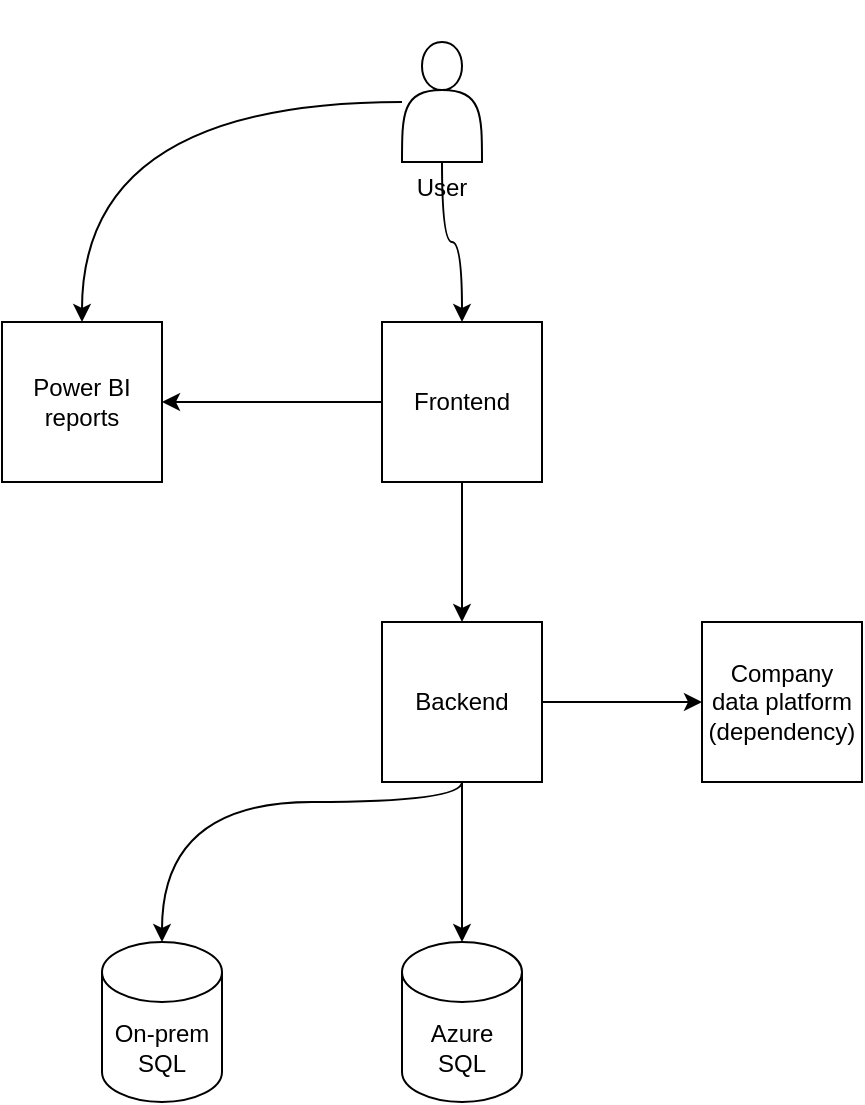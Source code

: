 <mxfile version="26.1.2" pages="2">
  <diagram name="Overordnet" id="qdAocZ9w3_DI20S5ZvKw">
    <mxGraphModel dx="2074" dy="1121" grid="1" gridSize="10" guides="1" tooltips="1" connect="1" arrows="1" fold="1" page="1" pageScale="1" pageWidth="827" pageHeight="1169" background="#ffffff" math="0" shadow="0">
      <root>
        <mxCell id="0" />
        <mxCell id="1" parent="0" />
        <mxCell id="VAxwV8tAwQcbbBPZyGfZ-7" style="edgeStyle=orthogonalEdgeStyle;rounded=0;orthogonalLoop=1;jettySize=auto;html=1;entryX=1;entryY=0.5;entryDx=0;entryDy=0;curved=1;" edge="1" parent="1" source="VAxwV8tAwQcbbBPZyGfZ-1" target="VAxwV8tAwQcbbBPZyGfZ-6">
          <mxGeometry relative="1" as="geometry" />
        </mxCell>
        <mxCell id="VAxwV8tAwQcbbBPZyGfZ-8" style="edgeStyle=orthogonalEdgeStyle;rounded=0;orthogonalLoop=1;jettySize=auto;html=1;entryX=0.5;entryY=0;entryDx=0;entryDy=0;curved=1;" edge="1" parent="1" source="VAxwV8tAwQcbbBPZyGfZ-1" target="VAxwV8tAwQcbbBPZyGfZ-2">
          <mxGeometry relative="1" as="geometry" />
        </mxCell>
        <mxCell id="VAxwV8tAwQcbbBPZyGfZ-1" value="Frontend" style="whiteSpace=wrap;html=1;aspect=fixed;" vertex="1" parent="1">
          <mxGeometry x="390" y="290" width="80" height="80" as="geometry" />
        </mxCell>
        <mxCell id="VAxwV8tAwQcbbBPZyGfZ-11" style="edgeStyle=orthogonalEdgeStyle;rounded=0;orthogonalLoop=1;jettySize=auto;html=1;curved=1;" edge="1" parent="1" source="VAxwV8tAwQcbbBPZyGfZ-2" target="VAxwV8tAwQcbbBPZyGfZ-5">
          <mxGeometry relative="1" as="geometry" />
        </mxCell>
        <mxCell id="VAxwV8tAwQcbbBPZyGfZ-2" value="Backend" style="whiteSpace=wrap;html=1;aspect=fixed;" vertex="1" parent="1">
          <mxGeometry x="390" y="440" width="80" height="80" as="geometry" />
        </mxCell>
        <mxCell id="VAxwV8tAwQcbbBPZyGfZ-3" value="On-prem SQL" style="shape=cylinder3;whiteSpace=wrap;html=1;boundedLbl=1;backgroundOutline=1;size=15;" vertex="1" parent="1">
          <mxGeometry x="250" y="600" width="60" height="80" as="geometry" />
        </mxCell>
        <mxCell id="VAxwV8tAwQcbbBPZyGfZ-4" value="Azure SQL" style="shape=cylinder3;whiteSpace=wrap;html=1;boundedLbl=1;backgroundOutline=1;size=15;" vertex="1" parent="1">
          <mxGeometry x="400" y="600" width="60" height="80" as="geometry" />
        </mxCell>
        <mxCell id="VAxwV8tAwQcbbBPZyGfZ-5" value="Company data platform (dependency)" style="whiteSpace=wrap;html=1;aspect=fixed;" vertex="1" parent="1">
          <mxGeometry x="550" y="440" width="80" height="80" as="geometry" />
        </mxCell>
        <mxCell id="VAxwV8tAwQcbbBPZyGfZ-6" value="Power BI reports" style="whiteSpace=wrap;html=1;aspect=fixed;" vertex="1" parent="1">
          <mxGeometry x="200" y="290" width="80" height="80" as="geometry" />
        </mxCell>
        <mxCell id="VAxwV8tAwQcbbBPZyGfZ-9" style="edgeStyle=orthogonalEdgeStyle;rounded=0;orthogonalLoop=1;jettySize=auto;html=1;entryX=0.5;entryY=0;entryDx=0;entryDy=0;entryPerimeter=0;curved=1;" edge="1" parent="1" source="VAxwV8tAwQcbbBPZyGfZ-2" target="VAxwV8tAwQcbbBPZyGfZ-4">
          <mxGeometry relative="1" as="geometry" />
        </mxCell>
        <mxCell id="VAxwV8tAwQcbbBPZyGfZ-10" style="edgeStyle=orthogonalEdgeStyle;rounded=0;orthogonalLoop=1;jettySize=auto;html=1;entryX=0.5;entryY=0;entryDx=0;entryDy=0;entryPerimeter=0;curved=1;" edge="1" parent="1" source="VAxwV8tAwQcbbBPZyGfZ-2" target="VAxwV8tAwQcbbBPZyGfZ-3">
          <mxGeometry relative="1" as="geometry">
            <Array as="points">
              <mxPoint x="430" y="530" />
              <mxPoint x="280" y="530" />
            </Array>
          </mxGeometry>
        </mxCell>
        <mxCell id="VAxwV8tAwQcbbBPZyGfZ-13" style="edgeStyle=orthogonalEdgeStyle;rounded=0;orthogonalLoop=1;jettySize=auto;html=1;entryX=0.5;entryY=0;entryDx=0;entryDy=0;strokeColor=default;curved=1;" edge="1" parent="1" source="VAxwV8tAwQcbbBPZyGfZ-12" target="VAxwV8tAwQcbbBPZyGfZ-1">
          <mxGeometry relative="1" as="geometry" />
        </mxCell>
        <mxCell id="VAxwV8tAwQcbbBPZyGfZ-14" style="edgeStyle=orthogonalEdgeStyle;rounded=0;orthogonalLoop=1;jettySize=auto;html=1;entryX=0.5;entryY=0;entryDx=0;entryDy=0;strokeColor=default;curved=1;" edge="1" parent="1" source="VAxwV8tAwQcbbBPZyGfZ-12" target="VAxwV8tAwQcbbBPZyGfZ-6">
          <mxGeometry relative="1" as="geometry" />
        </mxCell>
        <mxCell id="VAxwV8tAwQcbbBPZyGfZ-12" value="&lt;div&gt;&lt;br&gt;&lt;/div&gt;&lt;div&gt;&lt;br&gt;&lt;/div&gt;&lt;div&gt;&lt;br&gt;&lt;/div&gt;&lt;div&gt;&lt;br&gt;&lt;/div&gt;&lt;div&gt;&lt;br&gt;&lt;/div&gt;&lt;div&gt;&lt;br&gt;&lt;/div&gt;User" style="shape=actor;whiteSpace=wrap;html=1;" vertex="1" parent="1">
          <mxGeometry x="400" y="150" width="40" height="60" as="geometry" />
        </mxCell>
      </root>
    </mxGraphModel>
  </diagram>
  <diagram id="WuZE2obU667PfoAZInzC" name="Network">
    <mxGraphModel dx="1004" dy="2359" grid="1" gridSize="10" guides="1" tooltips="1" connect="1" arrows="1" fold="1" page="1" pageScale="1" pageWidth="827" pageHeight="1169" background="#ffffff" math="0" shadow="0">
      <root>
        <mxCell id="0" />
        <mxCell id="1" parent="0" />
        <mxCell id="F-NYNapNltWUtOy8K59R-53" value="Company data platform&amp;nbsp;&lt;div&gt;(dependency)&lt;/div&gt;" style="rounded=0;whiteSpace=wrap;html=1;verticalAlign=top;fontSize=17;fillColor=#D9D9D9;" vertex="1" parent="1">
          <mxGeometry x="631" y="770" width="350" height="320" as="geometry" />
        </mxCell>
        <mxCell id="F-NYNapNltWUtOy8K59R-28" value="" style="group" vertex="1" connectable="0" parent="1">
          <mxGeometry x="30" y="415" width="390" height="170" as="geometry" />
        </mxCell>
        <mxCell id="F-NYNapNltWUtOy8K59R-24" value="Frontend-dev - 10.0.0.1/27" style="rounded=0;whiteSpace=wrap;html=1;verticalAlign=top;fontSize=17;" vertex="1" parent="F-NYNapNltWUtOy8K59R-28">
          <mxGeometry width="390" height="170" as="geometry" />
        </mxCell>
        <mxCell id="F-NYNapNltWUtOy8K59R-3" value="&lt;font style=&quot;font-size: 13px;&quot;&gt;Frontend-dev-appsvc&lt;/font&gt;&lt;div&gt;&lt;font style=&quot;font-size: 13px;&quot;&gt;10.0.0.2&lt;/font&gt;&lt;/div&gt;" style="image;aspect=fixed;html=1;points=[];align=center;fontSize=12;image=img/lib/azure2/app_services/App_Services.svg;" vertex="1" parent="F-NYNapNltWUtOy8K59R-28">
          <mxGeometry x="81.5" y="53" width="64" height="64" as="geometry" />
        </mxCell>
        <mxCell id="F-NYNapNltWUtOy8K59R-5" value="Frontend-dev-keyvault" style="image;aspect=fixed;html=1;points=[];align=center;fontSize=12;image=img/lib/azure2/security/Key_Vaults.svg;" vertex="1" parent="F-NYNapNltWUtOy8K59R-28">
          <mxGeometry x="281.5" y="49" width="68" height="68" as="geometry" />
        </mxCell>
        <mxCell id="F-NYNapNltWUtOy8K59R-25" value="" style="verticalLabelPosition=bottom;html=1;verticalAlign=top;align=center;strokeColor=none;fillColor=#00BEF2;shape=mxgraph.azure.virtual_network;pointerEvents=1;" vertex="1" parent="F-NYNapNltWUtOy8K59R-28">
          <mxGeometry x="11.5" y="9" width="50" height="27.5" as="geometry" />
        </mxCell>
        <mxCell id="F-NYNapNltWUtOy8K59R-27" style="edgeStyle=orthogonalEdgeStyle;rounded=0;orthogonalLoop=1;jettySize=auto;html=1;entryX=0;entryY=0.529;entryDx=0;entryDy=0;entryPerimeter=0;" edge="1" parent="F-NYNapNltWUtOy8K59R-28" source="F-NYNapNltWUtOy8K59R-3" target="F-NYNapNltWUtOy8K59R-5">
          <mxGeometry relative="1" as="geometry" />
        </mxCell>
        <mxCell id="F-NYNapNltWUtOy8K59R-62" style="edgeStyle=orthogonalEdgeStyle;rounded=0;orthogonalLoop=1;jettySize=auto;html=1;" edge="1" parent="1" source="F-NYNapNltWUtOy8K59R-11" target="F-NYNapNltWUtOy8K59R-57">
          <mxGeometry relative="1" as="geometry">
            <Array as="points">
              <mxPoint x="679" y="640" />
            </Array>
          </mxGeometry>
        </mxCell>
        <mxCell id="F-NYNapNltWUtOy8K59R-63" value="HTTPS 443 - backend API access" style="edgeLabel;html=1;align=center;verticalAlign=middle;resizable=0;points=[];" vertex="1" connectable="0" parent="F-NYNapNltWUtOy8K59R-62">
          <mxGeometry x="-0.42" y="2" relative="1" as="geometry">
            <mxPoint as="offset" />
          </mxGeometry>
        </mxCell>
        <mxCell id="F-NYNapNltWUtOy8K59R-11" value="Dev workspace" style="rounded=0;whiteSpace=wrap;html=1;verticalAlign=top;fontSize=17;" vertex="1" parent="1">
          <mxGeometry x="530" y="415" width="297" height="170" as="geometry" />
        </mxCell>
        <mxCell id="F-NYNapNltWUtOy8K59R-1" value="Report 1" style="image;aspect=fixed;html=1;points=[];align=center;fontSize=12;image=img/lib/azure2/analytics/Power_BI_Embedded.svg;" vertex="1" parent="1">
          <mxGeometry x="580" y="465" width="51" height="68" as="geometry" />
        </mxCell>
        <mxCell id="F-NYNapNltWUtOy8K59R-22" style="edgeStyle=orthogonalEdgeStyle;rounded=0;orthogonalLoop=1;jettySize=auto;html=1;entryX=0.468;entryY=0.006;entryDx=0;entryDy=0;entryPerimeter=0;" edge="1" parent="1" source="F-NYNapNltWUtOy8K59R-2" target="F-NYNapNltWUtOy8K59R-11">
          <mxGeometry relative="1" as="geometry" />
        </mxCell>
        <mxCell id="F-NYNapNltWUtOy8K59R-31" value="HTTPS 443" style="edgeLabel;html=1;align=center;verticalAlign=middle;resizable=0;points=[];" vertex="1" connectable="0" parent="F-NYNapNltWUtOy8K59R-22">
          <mxGeometry x="-0.054" y="-3" relative="1" as="geometry">
            <mxPoint as="offset" />
          </mxGeometry>
        </mxCell>
        <mxCell id="F-NYNapNltWUtOy8K59R-29" style="edgeStyle=orthogonalEdgeStyle;rounded=0;orthogonalLoop=1;jettySize=auto;html=1;" edge="1" parent="1" source="F-NYNapNltWUtOy8K59R-2" target="F-NYNapNltWUtOy8K59R-3">
          <mxGeometry relative="1" as="geometry" />
        </mxCell>
        <mxCell id="F-NYNapNltWUtOy8K59R-30" value="HTTPS 443" style="edgeLabel;html=1;align=center;verticalAlign=middle;resizable=0;points=[];" vertex="1" connectable="0" parent="F-NYNapNltWUtOy8K59R-29">
          <mxGeometry x="-0.56" y="-2" relative="1" as="geometry">
            <mxPoint as="offset" />
          </mxGeometry>
        </mxCell>
        <mxCell id="F-NYNapNltWUtOy8K59R-2" value="" style="image;aspect=fixed;html=1;points=[];align=center;fontSize=12;image=img/lib/azure2/networking/Web_Application_Firewall_Policies_WAF.svg;" vertex="1" parent="1">
          <mxGeometry x="370" y="190" width="68" height="68" as="geometry" />
        </mxCell>
        <mxCell id="F-NYNapNltWUtOy8K59R-6" value="datalake-somedata-prod01&lt;div&gt;10.10.10.10&lt;/div&gt;" style="image;aspect=fixed;html=1;points=[];align=center;fontSize=12;image=img/lib/azure2/analytics/Data_Lake_Store_Gen1.svg;" vertex="1" parent="1">
          <mxGeometry x="764.5" y="920" width="64" height="52" as="geometry" />
        </mxCell>
        <mxCell id="F-NYNapNltWUtOy8K59R-8" value="Internal user" style="image;aspect=fixed;perimeter=ellipsePerimeter;html=1;align=center;shadow=0;dashed=0;spacingTop=3;image=img/lib/active_directory/user.svg;" vertex="1" parent="1">
          <mxGeometry x="382" width="38.5" height="104.05" as="geometry" />
        </mxCell>
        <mxCell id="F-NYNapNltWUtOy8K59R-10" value="Report 2" style="image;aspect=fixed;html=1;points=[];align=center;fontSize=12;image=img/lib/azure2/analytics/Power_BI_Embedded.svg;" vertex="1" parent="1">
          <mxGeometry x="710" y="465" width="51" height="68" as="geometry" />
        </mxCell>
        <mxCell id="F-NYNapNltWUtOy8K59R-20" style="edgeStyle=orthogonalEdgeStyle;rounded=0;orthogonalLoop=1;jettySize=auto;html=1;entryX=0.467;entryY=0.015;entryDx=0;entryDy=0;entryPerimeter=0;" edge="1" parent="1" source="F-NYNapNltWUtOy8K59R-8" target="F-NYNapNltWUtOy8K59R-2">
          <mxGeometry relative="1" as="geometry" />
        </mxCell>
        <mxCell id="F-NYNapNltWUtOy8K59R-21" value="HTTPS 443" style="edgeLabel;html=1;align=center;verticalAlign=middle;resizable=0;points=[];" vertex="1" connectable="0" parent="F-NYNapNltWUtOy8K59R-20">
          <mxGeometry x="0.281" y="1" relative="1" as="geometry">
            <mxPoint as="offset" />
          </mxGeometry>
        </mxCell>
        <mxCell id="F-NYNapNltWUtOy8K59R-54" value="" style="group" vertex="1" connectable="0" parent="1">
          <mxGeometry x="20" y="770" width="470" height="520" as="geometry" />
        </mxCell>
        <mxCell id="F-NYNapNltWUtOy8K59R-33" value="Backend-dev - 10.0.0.32/27" style="rounded=0;whiteSpace=wrap;html=1;verticalAlign=top;fontSize=17;" vertex="1" parent="F-NYNapNltWUtOy8K59R-54">
          <mxGeometry width="470" height="520" as="geometry" />
        </mxCell>
        <mxCell id="F-NYNapNltWUtOy8K59R-49" style="edgeStyle=orthogonalEdgeStyle;rounded=0;orthogonalLoop=1;jettySize=auto;html=1;" edge="1" parent="F-NYNapNltWUtOy8K59R-54" source="F-NYNapNltWUtOy8K59R-7" target="F-NYNapNltWUtOy8K59R-35">
          <mxGeometry relative="1" as="geometry" />
        </mxCell>
        <mxCell id="F-NYNapNltWUtOy8K59R-50" style="edgeStyle=orthogonalEdgeStyle;rounded=0;orthogonalLoop=1;jettySize=auto;html=1;" edge="1" parent="F-NYNapNltWUtOy8K59R-54" source="F-NYNapNltWUtOy8K59R-7" target="F-NYNapNltWUtOy8K59R-39">
          <mxGeometry relative="1" as="geometry" />
        </mxCell>
        <mxCell id="F-NYNapNltWUtOy8K59R-7" value="ingress-factory-dev-01&lt;div&gt;10.0.0.43&lt;/div&gt;" style="image;aspect=fixed;html=1;points=[];align=center;fontSize=12;image=img/lib/azure2/databases/Data_Factory.svg;" vertex="1" parent="F-NYNapNltWUtOy8K59R-54">
          <mxGeometry x="200" y="400" width="68" height="68" as="geometry" />
        </mxCell>
        <mxCell id="F-NYNapNltWUtOy8K59R-34" value="&lt;font style=&quot;font-size: 13px;&quot;&gt;backend-dev-appsvc02&lt;/font&gt;&lt;div&gt;&lt;font style=&quot;font-size: 13px;&quot;&gt;10.0.0.33&lt;/font&gt;&lt;/div&gt;" style="image;aspect=fixed;html=1;points=[];align=center;fontSize=12;image=img/lib/azure2/app_services/App_Services.svg;" vertex="1" parent="F-NYNapNltWUtOy8K59R-54">
          <mxGeometry x="259" y="70.963" width="64" height="64" as="geometry" />
        </mxCell>
        <mxCell id="F-NYNapNltWUtOy8K59R-35" value="backend-dev-keyvault&lt;div&gt;10.0.0.50&lt;/div&gt;" style="image;aspect=fixed;html=1;points=[];align=center;fontSize=12;image=img/lib/azure2/security/Key_Vaults.svg;" vertex="1" parent="F-NYNapNltWUtOy8K59R-54">
          <mxGeometry x="352" y="269.997" width="68" height="68" as="geometry" />
        </mxCell>
        <mxCell id="F-NYNapNltWUtOy8K59R-36" value="" style="verticalLabelPosition=bottom;html=1;verticalAlign=top;align=center;strokeColor=none;fillColor=#00BEF2;shape=mxgraph.azure.virtual_network;pointerEvents=1;" vertex="1" parent="F-NYNapNltWUtOy8K59R-54">
          <mxGeometry x="11.5" y="12.3" width="50" height="37.583" as="geometry" />
        </mxCell>
        <mxCell id="F-NYNapNltWUtOy8K59R-39" value="backend-dev-sql01&lt;div&gt;10.0.0.40&lt;/div&gt;" style="image;aspect=fixed;html=1;points=[];align=center;fontSize=12;image=img/lib/azure2/databases/Azure_SQL.svg;" vertex="1" parent="F-NYNapNltWUtOy8K59R-54">
          <mxGeometry x="90" y="304" width="64" height="46" as="geometry" />
        </mxCell>
        <mxCell id="F-NYNapNltWUtOy8K59R-47" style="edgeStyle=orthogonalEdgeStyle;rounded=0;orthogonalLoop=1;jettySize=auto;html=1;" edge="1" parent="F-NYNapNltWUtOy8K59R-54" source="F-NYNapNltWUtOy8K59R-40" target="F-NYNapNltWUtOy8K59R-39">
          <mxGeometry relative="1" as="geometry" />
        </mxCell>
        <mxCell id="F-NYNapNltWUtOy8K59R-40" value="&lt;font style=&quot;font-size: 13px;&quot;&gt;backend-dev-appsvc01&lt;/font&gt;&lt;div&gt;&lt;font style=&quot;font-size: 13px;&quot;&gt;10.0.0.32&lt;/font&gt;&lt;/div&gt;" style="image;aspect=fixed;html=1;points=[];align=center;fontSize=12;image=img/lib/azure2/app_services/App_Services.svg;" vertex="1" parent="F-NYNapNltWUtOy8K59R-54">
          <mxGeometry x="90" y="70.963" width="64" height="64" as="geometry" />
        </mxCell>
        <mxCell id="F-NYNapNltWUtOy8K59R-44" style="edgeStyle=orthogonalEdgeStyle;rounded=0;orthogonalLoop=1;jettySize=auto;html=1;entryX=0.529;entryY=0.026;entryDx=0;entryDy=0;entryPerimeter=0;endArrow=none;startFill=0;" edge="1" parent="F-NYNapNltWUtOy8K59R-54" target="F-NYNapNltWUtOy8K59R-35">
          <mxGeometry relative="1" as="geometry">
            <mxPoint x="90" y="101" as="sourcePoint" />
            <mxPoint x="290" y="250" as="targetPoint" />
            <Array as="points">
              <mxPoint x="30" y="101" />
              <mxPoint x="30" y="220" />
              <mxPoint x="388" y="220" />
            </Array>
          </mxGeometry>
        </mxCell>
        <mxCell id="F-NYNapNltWUtOy8K59R-45" style="edgeStyle=orthogonalEdgeStyle;rounded=0;orthogonalLoop=1;jettySize=auto;html=1;entryX=0.522;entryY=0.044;entryDx=0;entryDy=0;entryPerimeter=0;" edge="1" parent="F-NYNapNltWUtOy8K59R-54" source="F-NYNapNltWUtOy8K59R-34" target="F-NYNapNltWUtOy8K59R-35">
          <mxGeometry relative="1" as="geometry" />
        </mxCell>
        <mxCell id="F-NYNapNltWUtOy8K59R-48" style="edgeStyle=orthogonalEdgeStyle;rounded=0;orthogonalLoop=1;jettySize=auto;html=1;entryX=0.513;entryY=0.03;entryDx=0;entryDy=0;entryPerimeter=0;endArrow=none;startFill=0;exitX=0.545;exitY=0.967;exitDx=0;exitDy=0;exitPerimeter=0;" edge="1" parent="F-NYNapNltWUtOy8K59R-54" source="F-NYNapNltWUtOy8K59R-34" target="F-NYNapNltWUtOy8K59R-39">
          <mxGeometry relative="1" as="geometry">
            <Array as="points">
              <mxPoint x="291" y="133" />
              <mxPoint x="291" y="250" />
              <mxPoint x="123" y="250" />
            </Array>
          </mxGeometry>
        </mxCell>
        <mxCell id="F-NYNapNltWUtOy8K59R-61" style="edgeStyle=orthogonalEdgeStyle;rounded=0;orthogonalLoop=1;jettySize=auto;html=1;" edge="1" parent="1" source="F-NYNapNltWUtOy8K59R-57" target="F-NYNapNltWUtOy8K59R-34">
          <mxGeometry relative="1" as="geometry" />
        </mxCell>
        <mxCell id="F-NYNapNltWUtOy8K59R-66" value="HTTPS 443" style="edgeLabel;html=1;align=center;verticalAlign=middle;resizable=0;points=[];" vertex="1" connectable="0" parent="F-NYNapNltWUtOy8K59R-61">
          <mxGeometry x="-0.02" y="1" relative="1" as="geometry">
            <mxPoint as="offset" />
          </mxGeometry>
        </mxCell>
        <mxCell id="F-NYNapNltWUtOy8K59R-57" value="Azure WAF" style="image;aspect=fixed;html=1;points=[];align=center;fontSize=12;image=img/lib/azure2/networking/Web_Application_Firewall_Policies_WAF.svg;" vertex="1" parent="1">
          <mxGeometry x="191" y="630" width="68" height="68" as="geometry" />
        </mxCell>
        <mxCell id="F-NYNapNltWUtOy8K59R-59" style="edgeStyle=orthogonalEdgeStyle;rounded=0;orthogonalLoop=1;jettySize=auto;html=1;entryX=0.475;entryY=-0.049;entryDx=0;entryDy=0;entryPerimeter=0;" edge="1" parent="1" source="F-NYNapNltWUtOy8K59R-3" target="F-NYNapNltWUtOy8K59R-57">
          <mxGeometry relative="1" as="geometry" />
        </mxCell>
        <mxCell id="F-NYNapNltWUtOy8K59R-64" value="HTTPS 443" style="edgeLabel;html=1;align=center;verticalAlign=middle;resizable=0;points=[];" vertex="1" connectable="0" parent="F-NYNapNltWUtOy8K59R-59">
          <mxGeometry x="0.718" y="1" relative="1" as="geometry">
            <mxPoint as="offset" />
          </mxGeometry>
        </mxCell>
        <mxCell id="F-NYNapNltWUtOy8K59R-60" style="edgeStyle=orthogonalEdgeStyle;rounded=0;orthogonalLoop=1;jettySize=auto;html=1;entryX=0.473;entryY=-0.011;entryDx=0;entryDy=0;entryPerimeter=0;" edge="1" parent="1" source="F-NYNapNltWUtOy8K59R-57" target="F-NYNapNltWUtOy8K59R-40">
          <mxGeometry relative="1" as="geometry" />
        </mxCell>
        <mxCell id="F-NYNapNltWUtOy8K59R-65" value="HTTPS 443" style="edgeLabel;html=1;align=center;verticalAlign=middle;resizable=0;points=[];" vertex="1" connectable="0" parent="F-NYNapNltWUtOy8K59R-60">
          <mxGeometry x="0.116" y="-2" relative="1" as="geometry">
            <mxPoint as="offset" />
          </mxGeometry>
        </mxCell>
        <mxCell id="F-NYNapNltWUtOy8K59R-67" style="edgeStyle=orthogonalEdgeStyle;rounded=0;orthogonalLoop=1;jettySize=auto;html=1;entryX=0.5;entryY=1;entryDx=0;entryDy=0;" edge="1" parent="1" source="F-NYNapNltWUtOy8K59R-7" target="F-NYNapNltWUtOy8K59R-53">
          <mxGeometry relative="1" as="geometry">
            <Array as="points">
              <mxPoint x="806" y="1230" />
            </Array>
          </mxGeometry>
        </mxCell>
        <mxCell id="F-NYNapNltWUtOy8K59R-68" value="HTTPS 443" style="edgeLabel;html=1;align=center;verticalAlign=middle;resizable=0;points=[];" vertex="1" connectable="0" parent="F-NYNapNltWUtOy8K59R-67">
          <mxGeometry x="-0.067" y="4" relative="1" as="geometry">
            <mxPoint as="offset" />
          </mxGeometry>
        </mxCell>
      </root>
    </mxGraphModel>
  </diagram>
</mxfile>
